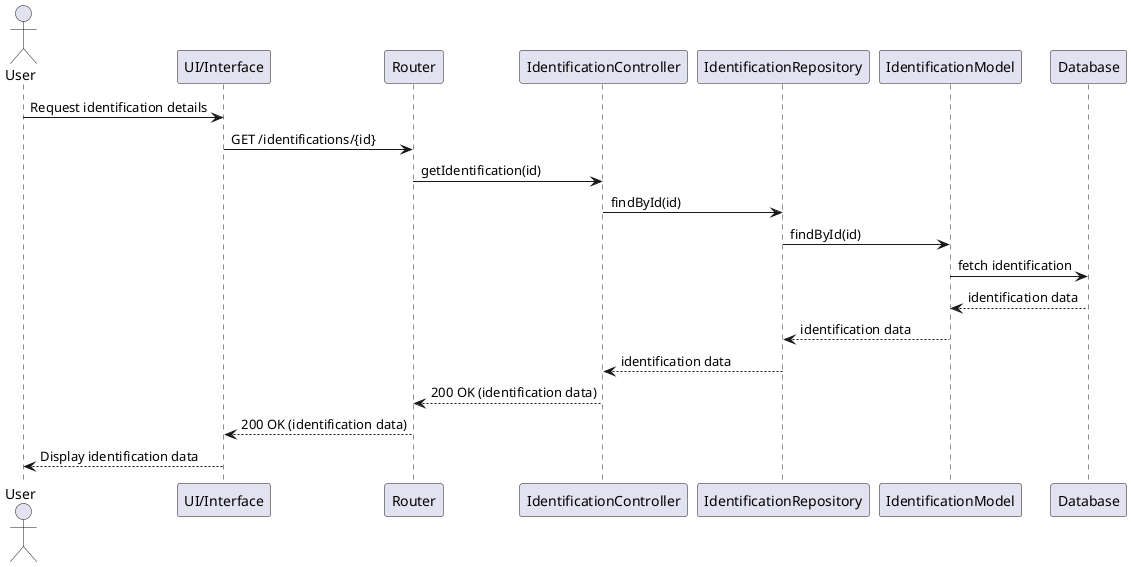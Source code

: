 @startuml
actor User
participant "UI/Interface" as UI
participant "Router" as Router
participant "IdentificationController" as Controller
participant "IdentificationRepository" as Repository
participant "IdentificationModel" as Model
participant "Database" as DB

User -> UI: Request identification details
UI -> Router: GET /identifications/{id}
Router -> Controller: getIdentification(id)
Controller -> Repository: findById(id)
Repository -> Model: findById(id)
Model -> DB: fetch identification
DB --> Model: identification data
Model --> Repository: identification data
Repository --> Controller: identification data
Controller --> Router: 200 OK (identification data)
Router --> UI: 200 OK (identification data)
UI --> User: Display identification data
@enduml
